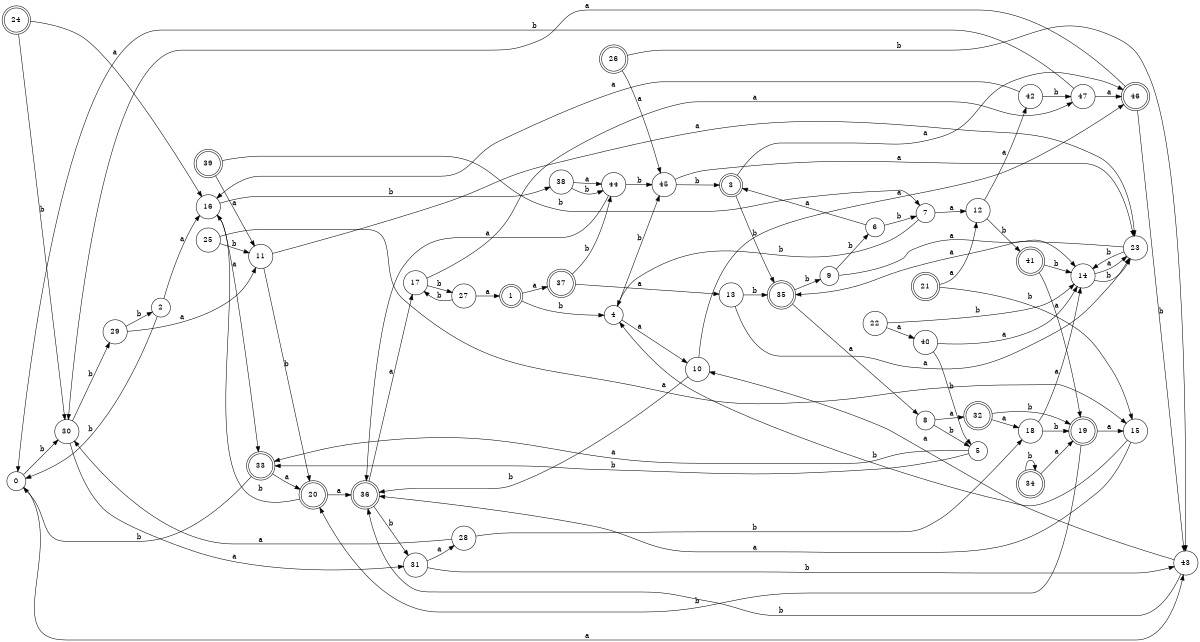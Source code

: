 digraph n39_3 {
__start0 [label="" shape="none"];

rankdir=LR;
size="8,5";

s0 [style="filled", color="black", fillcolor="white" shape="circle", label="0"];
s1 [style="rounded,filled", color="black", fillcolor="white" shape="doublecircle", label="1"];
s2 [style="filled", color="black", fillcolor="white" shape="circle", label="2"];
s3 [style="rounded,filled", color="black", fillcolor="white" shape="doublecircle", label="3"];
s4 [style="filled", color="black", fillcolor="white" shape="circle", label="4"];
s5 [style="filled", color="black", fillcolor="white" shape="circle", label="5"];
s6 [style="filled", color="black", fillcolor="white" shape="circle", label="6"];
s7 [style="filled", color="black", fillcolor="white" shape="circle", label="7"];
s8 [style="filled", color="black", fillcolor="white" shape="circle", label="8"];
s9 [style="filled", color="black", fillcolor="white" shape="circle", label="9"];
s10 [style="filled", color="black", fillcolor="white" shape="circle", label="10"];
s11 [style="filled", color="black", fillcolor="white" shape="circle", label="11"];
s12 [style="filled", color="black", fillcolor="white" shape="circle", label="12"];
s13 [style="filled", color="black", fillcolor="white" shape="circle", label="13"];
s14 [style="filled", color="black", fillcolor="white" shape="circle", label="14"];
s15 [style="filled", color="black", fillcolor="white" shape="circle", label="15"];
s16 [style="filled", color="black", fillcolor="white" shape="circle", label="16"];
s17 [style="filled", color="black", fillcolor="white" shape="circle", label="17"];
s18 [style="filled", color="black", fillcolor="white" shape="circle", label="18"];
s19 [style="rounded,filled", color="black", fillcolor="white" shape="doublecircle", label="19"];
s20 [style="rounded,filled", color="black", fillcolor="white" shape="doublecircle", label="20"];
s21 [style="rounded,filled", color="black", fillcolor="white" shape="doublecircle", label="21"];
s22 [style="filled", color="black", fillcolor="white" shape="circle", label="22"];
s23 [style="filled", color="black", fillcolor="white" shape="circle", label="23"];
s24 [style="rounded,filled", color="black", fillcolor="white" shape="doublecircle", label="24"];
s25 [style="filled", color="black", fillcolor="white" shape="circle", label="25"];
s26 [style="rounded,filled", color="black", fillcolor="white" shape="doublecircle", label="26"];
s27 [style="filled", color="black", fillcolor="white" shape="circle", label="27"];
s28 [style="filled", color="black", fillcolor="white" shape="circle", label="28"];
s29 [style="filled", color="black", fillcolor="white" shape="circle", label="29"];
s30 [style="filled", color="black", fillcolor="white" shape="circle", label="30"];
s31 [style="filled", color="black", fillcolor="white" shape="circle", label="31"];
s32 [style="rounded,filled", color="black", fillcolor="white" shape="doublecircle", label="32"];
s33 [style="rounded,filled", color="black", fillcolor="white" shape="doublecircle", label="33"];
s34 [style="rounded,filled", color="black", fillcolor="white" shape="doublecircle", label="34"];
s35 [style="rounded,filled", color="black", fillcolor="white" shape="doublecircle", label="35"];
s36 [style="rounded,filled", color="black", fillcolor="white" shape="doublecircle", label="36"];
s37 [style="rounded,filled", color="black", fillcolor="white" shape="doublecircle", label="37"];
s38 [style="filled", color="black", fillcolor="white" shape="circle", label="38"];
s39 [style="rounded,filled", color="black", fillcolor="white" shape="doublecircle", label="39"];
s40 [style="filled", color="black", fillcolor="white" shape="circle", label="40"];
s41 [style="rounded,filled", color="black", fillcolor="white" shape="doublecircle", label="41"];
s42 [style="filled", color="black", fillcolor="white" shape="circle", label="42"];
s43 [style="filled", color="black", fillcolor="white" shape="circle", label="43"];
s44 [style="filled", color="black", fillcolor="white" shape="circle", label="44"];
s45 [style="filled", color="black", fillcolor="white" shape="circle", label="45"];
s46 [style="rounded,filled", color="black", fillcolor="white" shape="doublecircle", label="46"];
s47 [style="filled", color="black", fillcolor="white" shape="circle", label="47"];
s0 -> s43 [label="a"];
s0 -> s30 [label="b"];
s1 -> s37 [label="a"];
s1 -> s4 [label="b"];
s2 -> s16 [label="a"];
s2 -> s0 [label="b"];
s3 -> s46 [label="a"];
s3 -> s35 [label="b"];
s4 -> s10 [label="a"];
s4 -> s45 [label="b"];
s5 -> s33 [label="a"];
s5 -> s33 [label="b"];
s6 -> s3 [label="a"];
s6 -> s7 [label="b"];
s7 -> s12 [label="a"];
s7 -> s4 [label="b"];
s8 -> s32 [label="a"];
s8 -> s5 [label="b"];
s9 -> s14 [label="a"];
s9 -> s6 [label="b"];
s10 -> s46 [label="a"];
s10 -> s36 [label="b"];
s11 -> s23 [label="a"];
s11 -> s20 [label="b"];
s12 -> s42 [label="a"];
s12 -> s41 [label="b"];
s13 -> s23 [label="a"];
s13 -> s35 [label="b"];
s14 -> s23 [label="a"];
s14 -> s23 [label="b"];
s15 -> s36 [label="a"];
s15 -> s4 [label="b"];
s16 -> s33 [label="a"];
s16 -> s38 [label="b"];
s17 -> s47 [label="a"];
s17 -> s27 [label="b"];
s18 -> s14 [label="a"];
s18 -> s19 [label="b"];
s19 -> s15 [label="a"];
s19 -> s20 [label="b"];
s20 -> s36 [label="a"];
s20 -> s16 [label="b"];
s21 -> s12 [label="a"];
s21 -> s15 [label="b"];
s22 -> s40 [label="a"];
s22 -> s14 [label="b"];
s23 -> s35 [label="a"];
s23 -> s14 [label="b"];
s24 -> s16 [label="a"];
s24 -> s30 [label="b"];
s25 -> s15 [label="a"];
s25 -> s11 [label="b"];
s26 -> s45 [label="a"];
s26 -> s43 [label="b"];
s27 -> s1 [label="a"];
s27 -> s17 [label="b"];
s28 -> s30 [label="a"];
s28 -> s18 [label="b"];
s29 -> s11 [label="a"];
s29 -> s2 [label="b"];
s30 -> s31 [label="a"];
s30 -> s29 [label="b"];
s31 -> s28 [label="a"];
s31 -> s43 [label="b"];
s32 -> s18 [label="a"];
s32 -> s19 [label="b"];
s33 -> s20 [label="a"];
s33 -> s0 [label="b"];
s34 -> s19 [label="a"];
s34 -> s34 [label="b"];
s35 -> s8 [label="a"];
s35 -> s9 [label="b"];
s36 -> s17 [label="a"];
s36 -> s31 [label="b"];
s37 -> s13 [label="a"];
s37 -> s44 [label="b"];
s38 -> s44 [label="a"];
s38 -> s44 [label="b"];
s39 -> s11 [label="a"];
s39 -> s7 [label="b"];
s40 -> s14 [label="a"];
s40 -> s5 [label="b"];
s41 -> s19 [label="a"];
s41 -> s14 [label="b"];
s42 -> s16 [label="a"];
s42 -> s47 [label="b"];
s43 -> s10 [label="a"];
s43 -> s36 [label="b"];
s44 -> s36 [label="a"];
s44 -> s45 [label="b"];
s45 -> s23 [label="a"];
s45 -> s3 [label="b"];
s46 -> s30 [label="a"];
s46 -> s43 [label="b"];
s47 -> s46 [label="a"];
s47 -> s0 [label="b"];

}